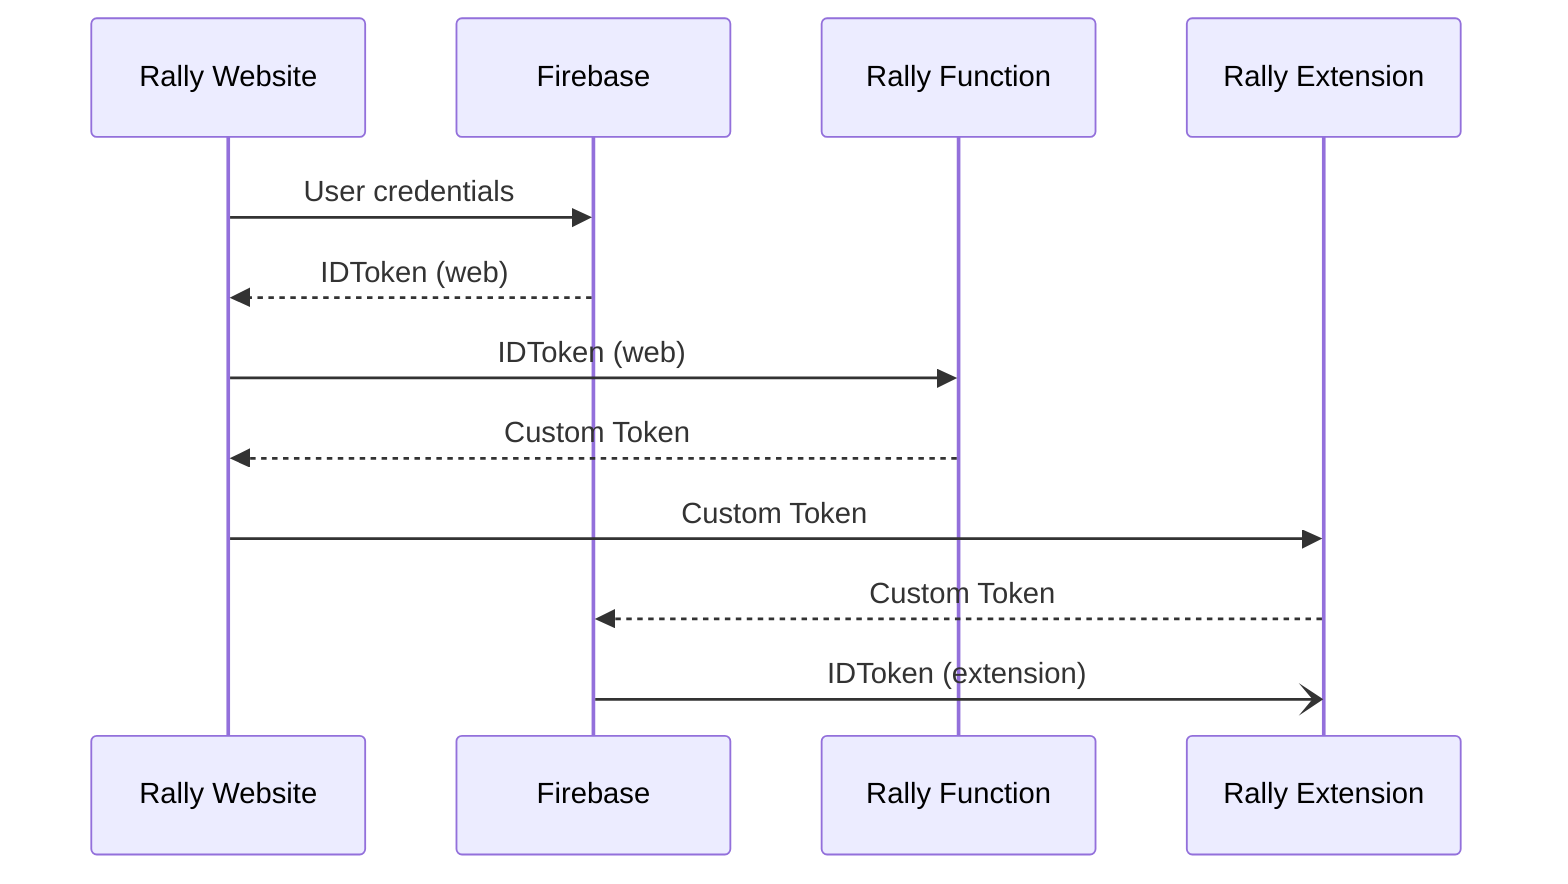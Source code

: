 sequenceDiagram
    Rally Website->>Firebase: User credentials
    Firebase-->>Rally Website: IDToken (web)
    Rally Website->>Rally Function: IDToken (web)
    Rally Function-->>Rally Website: Custom Token
    Rally Website->>Rally Extension: Custom Token
    Rally Extension-->>Firebase: Custom Token
    Firebase-)Rally Extension: IDToken (extension)